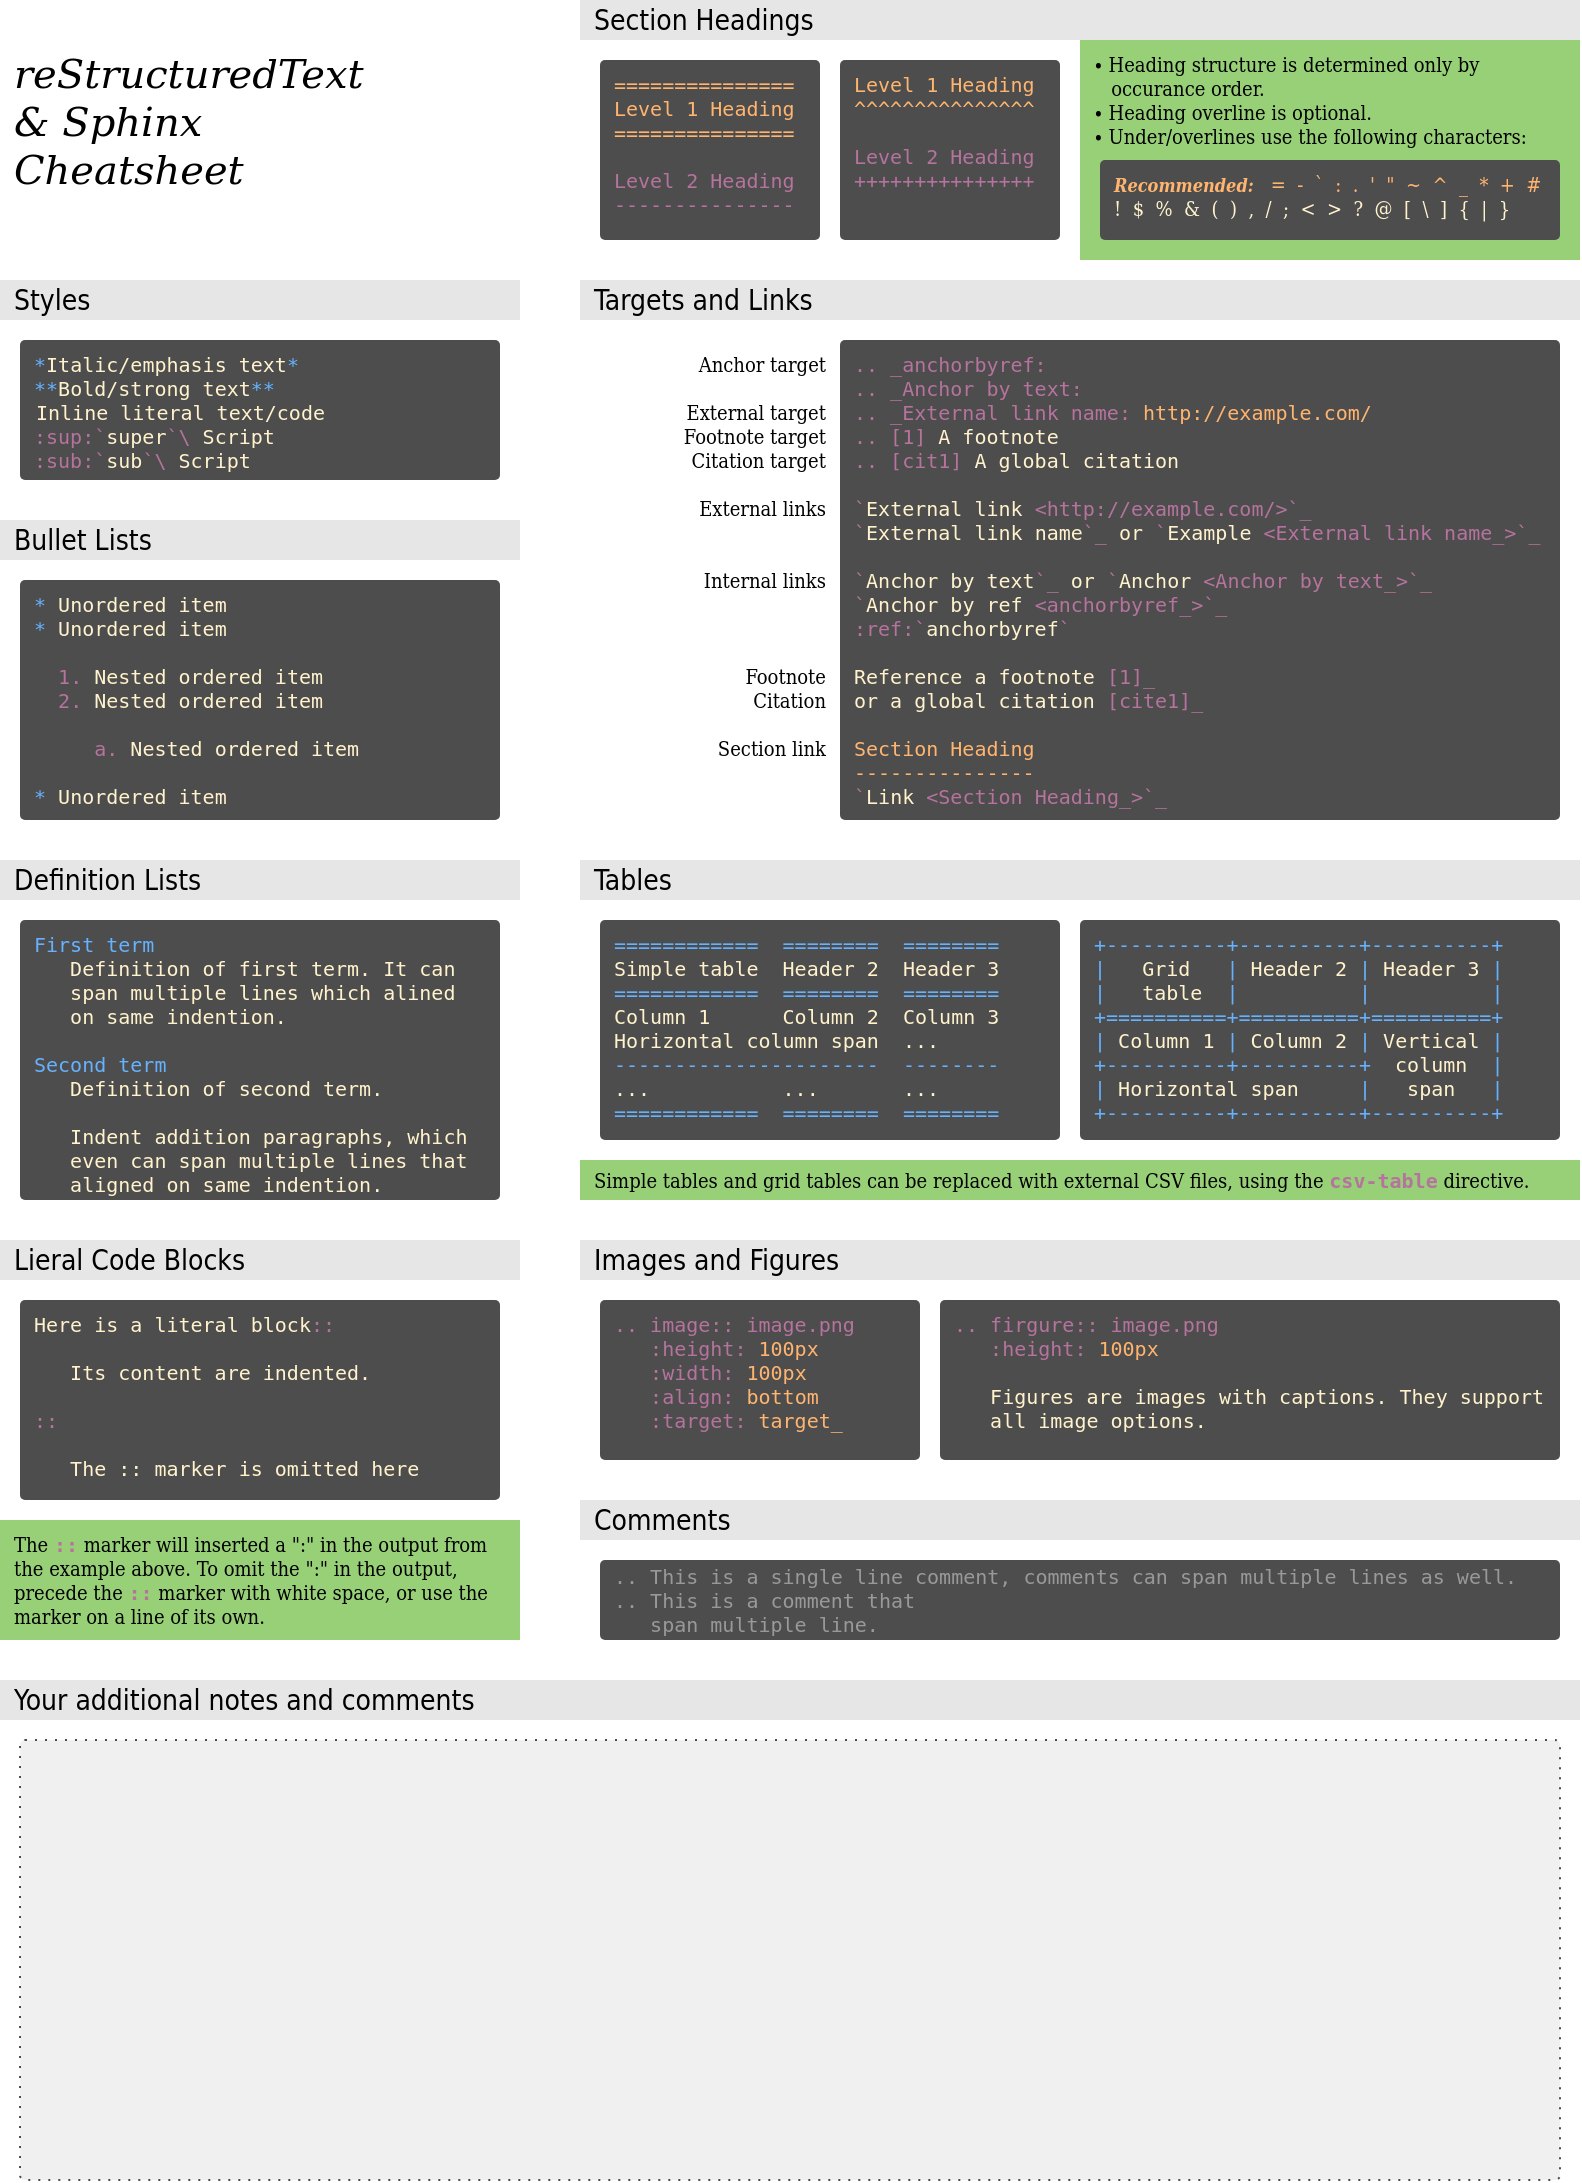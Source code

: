 <mxfile version="12.9.3" type="device" pages="2"><diagram id="YDbFJcnwQLUzTLuWJUS6" name="front"><mxGraphModel dx="1422" dy="825" grid="1" gridSize="10" guides="1" tooltips="1" connect="1" arrows="1" fold="1" page="1" pageScale="1" pageWidth="827" pageHeight="1169" math="0" shadow="0"><root><mxCell id="0"/><mxCell id="1" parent="0"/><mxCell id="rjPY6QephrMXKZOySZVM-12" value="Anchor target&lt;br&gt;&lt;br&gt;External target&lt;br&gt;Footnote target&lt;br&gt;Citation target&lt;br&gt;&lt;br&gt;External links&lt;br&gt;&lt;br&gt;&lt;br&gt;Internal links&lt;br&gt;&lt;br&gt;&lt;br&gt;&lt;br&gt;Footnote&lt;br&gt;Citation&lt;br&gt;&lt;br&gt;Section link" style="rounded=0;whiteSpace=wrap;labelBackgroundColor=none;fillColor=#ffffff;strokeColor=none;align=right;spacing=2;spacingLeft=5;spacingRight=5;fontFamily=DejaVu Serif Condensed;fontSize=10;verticalAlign=top;html=1;strokeWidth=1;" parent="1" vertex="1"><mxGeometry x="320" y="210" width="120" height="240" as="geometry"/></mxCell><mxCell id="QLxU6dLriZ6E1cQhOTN1-4" value="Section Headings" style="rounded=0;whiteSpace=wrap;html=1;labelBackgroundColor=none;fillColor=#E6E6E6;strokeColor=none;align=left;spacing=2;spacingLeft=5;spacingRight=5;fontFamily=DejaVu Sans Condensed;fontSize=14;" parent="1" vertex="1"><mxGeometry x="310" y="40" width="500" height="20" as="geometry"/></mxCell><mxCell id="QLxU6dLriZ6E1cQhOTN1-5" value="Styles" style="rounded=0;whiteSpace=wrap;html=1;labelBackgroundColor=none;fillColor=#E6E6E6;strokeColor=none;align=left;spacing=2;spacingLeft=5;spacingRight=5;fontFamily=DejaVu Sans Condensed;fontSize=14;" parent="1" vertex="1"><mxGeometry x="20" y="180" width="260" height="20" as="geometry"/></mxCell><mxCell id="rjPY6QephrMXKZOySZVM-1" value="&lt;font color=&quot;#ffb570&quot;&gt;===============&lt;br style=&quot;font-size: 10px&quot;&gt;Level 1 Heading&lt;br style=&quot;font-size: 10px&quot;&gt;===============&lt;/font&gt;&lt;br&gt;&lt;br&gt;&lt;font color=&quot;#b5739d&quot;&gt;Level 2 Heading&lt;br&gt;---------------&lt;/font&gt;" style="rounded=1;whiteSpace=wrap;html=1;labelBackgroundColor=none;strokeColor=none;fillColor=#4D4D4D;fontSize=10;align=left;fontColor=#FFFFFF;shadow=0;fontFamily=DejaVu Sans Mono;verticalAlign=top;spacingLeft=5;spacingRight=5;arcSize=5;absoluteArcSize=1;" parent="1" vertex="1"><mxGeometry x="320" y="70" width="110" height="90" as="geometry"/></mxCell><mxCell id="rjPY6QephrMXKZOySZVM-2" value="&lt;font color=&quot;#ffb570&quot; style=&quot;font-size: 10px&quot;&gt;Level 1 Heading&lt;br style=&quot;font-size: 10px&quot;&gt;^^^^^^^^^^^^^^^&lt;/font&gt;&lt;br style=&quot;font-size: 10px&quot;&gt;&lt;br style=&quot;font-size: 10px&quot;&gt;&lt;font style=&quot;font-size: 10px&quot; color=&quot;#b5739d&quot;&gt;Level 2 Heading&lt;br style=&quot;font-size: 10px&quot;&gt;+++++++++++++++&lt;/font&gt;" style="rounded=1;whiteSpace=wrap;html=1;labelBackgroundColor=none;strokeColor=none;fillColor=#4D4D4D;fontSize=10;align=left;fontColor=#FFFFFF;shadow=0;fontFamily=DejaVu Sans Mono;verticalAlign=top;spacingLeft=5;spacingRight=5;arcSize=5;absoluteArcSize=1;" parent="1" vertex="1"><mxGeometry x="440" y="70" width="110" height="90" as="geometry"/></mxCell><mxCell id="rjPY6QephrMXKZOySZVM-3" value="∙ Heading structure is determined only by&lt;br style=&quot;font-size: 10px;&quot;&gt;&amp;nbsp; &amp;nbsp;occurance order.&lt;br style=&quot;font-size: 10px;&quot;&gt;∙ Heading overline is optional.&lt;br style=&quot;font-size: 10px;&quot;&gt;∙ Under/overlines use the following characters:" style="rounded=0;whiteSpace=wrap;labelBackgroundColor=none;fillColor=#97D077;strokeColor=none;align=left;spacing=2;spacingLeft=5;spacingRight=5;fontFamily=DejaVu Serif Condensed;fontSize=10;verticalAlign=top;html=1;" parent="1" vertex="1"><mxGeometry x="560" y="60" width="250" height="110" as="geometry"/></mxCell><mxCell id="rjPY6QephrMXKZOySZVM-6" value="&lt;font color=&quot;#ffb570&quot;&gt;&lt;i&gt;&lt;b&gt;&lt;font style=&quot;font-size: 9px&quot;&gt;Recommended:&lt;/font&gt;&lt;/b&gt;&lt;/i&gt;&amp;nbsp; &amp;nbsp;=&amp;nbsp; -&amp;nbsp; `&amp;nbsp; :&amp;nbsp; .&amp;nbsp; '&amp;nbsp; &quot;&amp;nbsp; ~&amp;nbsp; ^&amp;nbsp; _&amp;nbsp; *&amp;nbsp; +&amp;nbsp; #&lt;/font&gt;&lt;br style=&quot;font-size: 10px&quot;&gt;&lt;font style=&quot;font-size: 10px&quot;&gt;&lt;font color=&quot;#fff2cc&quot;&gt;!&amp;nbsp; $&amp;nbsp; %&amp;nbsp; &amp;amp;&amp;nbsp; (&amp;nbsp; )&amp;nbsp; ,&amp;nbsp; /&amp;nbsp; ;&amp;nbsp; &amp;lt;&amp;nbsp; &amp;gt;&amp;nbsp; ?&amp;nbsp; @&amp;nbsp; [&amp;nbsp; \&amp;nbsp; ]&amp;nbsp; {&amp;nbsp; |&amp;nbsp; }&lt;/font&gt;&lt;br style=&quot;font-size: 10px&quot;&gt;&lt;/font&gt;" style="rounded=1;whiteSpace=wrap;html=1;labelBackgroundColor=none;strokeColor=none;fillColor=#4D4D4D;fontSize=10;align=left;fontColor=#FFFFFF;shadow=0;fontFamily=DejaVu Serif Condensed;verticalAlign=top;spacingLeft=5;spacingRight=5;arcSize=5;absoluteArcSize=1;" parent="1" vertex="1"><mxGeometry x="570" y="120" width="230" height="40" as="geometry"/></mxCell><mxCell id="rjPY6QephrMXKZOySZVM-7" value="Targets and Links" style="rounded=0;whiteSpace=wrap;html=1;labelBackgroundColor=none;fillColor=#E6E6E6;strokeColor=none;align=left;spacing=2;spacingLeft=5;spacingRight=5;fontFamily=DejaVu Sans Condensed;fontSize=14;" parent="1" vertex="1"><mxGeometry x="310" y="180" width="500" height="20" as="geometry"/></mxCell><mxCell id="rjPY6QephrMXKZOySZVM-8" value="&lt;font color=&quot;#66b2ff&quot;&gt;*&lt;/font&gt;&lt;font color=&quot;#fff2cc&quot;&gt;Italic/emphasis text&lt;/font&gt;&lt;font color=&quot;#66b2ff&quot;&gt;*&lt;/font&gt;&lt;br&gt;&lt;font color=&quot;#66b2ff&quot;&gt;**&lt;/font&gt;&lt;span style=&quot;color: rgb(255 , 242 , 204)&quot;&gt;Bold/strong text&lt;/span&gt;&lt;font color=&quot;#66b2ff&quot;&gt;**&lt;/font&gt;&lt;br style=&quot;color: rgb(255 , 242 , 204)&quot;&gt;&lt;font color=&quot;#66b2ff&quot;&gt;``&lt;/font&gt;&lt;font color=&quot;#fff2cc&quot;&gt;Inline literal text/code&lt;/font&gt;&lt;font color=&quot;#66b2ff&quot;&gt;``&lt;/font&gt;&lt;br&gt;&lt;font color=&quot;#b5739d&quot;&gt;:sup:`&lt;/font&gt;&lt;font color=&quot;#fff2cc&quot;&gt;super&lt;/font&gt;&lt;font color=&quot;#b5739d&quot;&gt;`\&lt;/font&gt;&lt;font color=&quot;#fff2cc&quot;&gt; Script&lt;/font&gt;&lt;br&gt;&lt;font color=&quot;#b5739d&quot;&gt;:sub:`&lt;/font&gt;&lt;font color=&quot;#fff2cc&quot;&gt;sub&lt;/font&gt;&lt;font color=&quot;#b5739d&quot;&gt;`\&lt;/font&gt;&lt;font color=&quot;#fff2cc&quot;&gt; Script&lt;/font&gt;" style="rounded=1;whiteSpace=wrap;html=1;labelBackgroundColor=none;strokeColor=none;fillColor=#4D4D4D;fontSize=10;align=left;fontColor=#FFFFFF;shadow=0;fontFamily=DejaVu Sans Mono;verticalAlign=top;spacingLeft=5;spacingRight=5;arcSize=5;absoluteArcSize=1;" parent="1" vertex="1"><mxGeometry x="30" y="210" width="240" height="70" as="geometry"/></mxCell><mxCell id="rjPY6QephrMXKZOySZVM-9" value="Bullet Lists" style="rounded=0;whiteSpace=wrap;html=1;labelBackgroundColor=none;fillColor=#E6E6E6;strokeColor=none;align=left;spacing=2;spacingLeft=5;spacingRight=5;fontFamily=DejaVu Sans Condensed;fontSize=14;" parent="1" vertex="1"><mxGeometry x="20" y="300" width="260" height="20" as="geometry"/></mxCell><mxCell id="rjPY6QephrMXKZOySZVM-10" value="&lt;font color=&quot;#66b2ff&quot;&gt;*&lt;/font&gt;&lt;font color=&quot;#fff2cc&quot;&gt; Unordered item&lt;/font&gt;&lt;br&gt;&lt;font color=&quot;#66b2ff&quot;&gt;*&lt;/font&gt;&lt;font color=&quot;#fff2cc&quot;&gt; Unordered item&lt;/font&gt;&lt;br&gt;&lt;br&gt;&lt;font color=&quot;#fff2cc&quot;&gt;&amp;nbsp; &lt;/font&gt;&lt;font color=&quot;#b5739d&quot;&gt;1.&lt;/font&gt;&lt;font color=&quot;#fff2cc&quot;&gt; Nested ordered item&lt;/font&gt;&lt;br&gt;&lt;font color=&quot;#fff2cc&quot;&gt;&amp;nbsp; &lt;/font&gt;&lt;font color=&quot;#b5739d&quot;&gt;2.&lt;/font&gt;&lt;font color=&quot;#fff2cc&quot;&gt; Nested ordered item&lt;/font&gt;&lt;br&gt;&lt;br&gt;&lt;font color=&quot;#fff2cc&quot;&gt;&amp;nbsp; &amp;nbsp; &amp;nbsp;&lt;/font&gt;&lt;font color=&quot;#b5739d&quot;&gt;a.&lt;/font&gt;&lt;font color=&quot;#fff2cc&quot;&gt; Nested ordered item&lt;/font&gt;&lt;br&gt;&lt;br&gt;&lt;font color=&quot;#66b2ff&quot;&gt;*&lt;/font&gt;&lt;font color=&quot;#fff2cc&quot;&gt; Unordered item&lt;/font&gt;" style="rounded=1;whiteSpace=wrap;html=1;labelBackgroundColor=none;strokeColor=none;fillColor=#4D4D4D;fontSize=10;align=left;fontColor=#FFFFFF;shadow=0;fontFamily=DejaVu Sans Mono;verticalAlign=top;spacingLeft=5;spacingRight=5;arcSize=5;absoluteArcSize=1;" parent="1" vertex="1"><mxGeometry x="30" y="330" width="240" height="120" as="geometry"/></mxCell><mxCell id="rjPY6QephrMXKZOySZVM-11" value="&lt;font color=&quot;#b5739d&quot;&gt;.. _anchorbyref:&lt;/font&gt;&lt;br&gt;&lt;font color=&quot;#b5739d&quot;&gt;.. _Anchor by text:&lt;/font&gt;&lt;br&gt;&lt;font color=&quot;#b5739d&quot;&gt;.. _External link name:&lt;/font&gt;&lt;font color=&quot;#fff2cc&quot;&gt; &lt;/font&gt;&lt;font color=&quot;#ffb570&quot;&gt;http://example.com/&lt;/font&gt;&lt;br&gt;&lt;font color=&quot;#b5739d&quot;&gt;.. [1]&lt;/font&gt;&lt;font color=&quot;#fff2cc&quot;&gt; A footnote&lt;/font&gt;&lt;br&gt;&lt;font color=&quot;#b5739d&quot;&gt;.. [cit1]&lt;/font&gt;&lt;font color=&quot;#fff2cc&quot;&gt; A global citation&lt;/font&gt;&lt;br&gt;&lt;br&gt;&lt;font color=&quot;#b5739d&quot;&gt;`&lt;/font&gt;&lt;font color=&quot;#fff2cc&quot;&gt;External link &lt;/font&gt;&lt;font color=&quot;#b5739d&quot;&gt;&amp;lt;http://example.com/&amp;gt;`_&lt;/font&gt;&lt;br&gt;&lt;font color=&quot;#b5739d&quot;&gt;`&lt;/font&gt;&lt;font color=&quot;#fff2cc&quot;&gt;External link name&lt;/font&gt;&lt;font color=&quot;#b5739d&quot;&gt;`_&lt;/font&gt;&lt;font color=&quot;#fff2cc&quot;&gt; or &lt;/font&gt;&lt;font color=&quot;#b5739d&quot;&gt;`&lt;/font&gt;&lt;font color=&quot;#fff2cc&quot;&gt;Example &lt;/font&gt;&lt;font color=&quot;#b5739d&quot;&gt;&amp;lt;External link name_&amp;gt;`_&lt;/font&gt;&lt;br&gt;&lt;br&gt;&lt;font color=&quot;#b5739d&quot;&gt;`&lt;/font&gt;&lt;font color=&quot;#fff2cc&quot;&gt;Anchor by text&lt;/font&gt;&lt;font color=&quot;#b5739d&quot;&gt;`_&lt;/font&gt;&lt;font color=&quot;#fff2cc&quot;&gt; or &lt;/font&gt;&lt;font color=&quot;#b5739d&quot;&gt;`&lt;/font&gt;&lt;font color=&quot;#fff2cc&quot;&gt;Anchor &lt;/font&gt;&lt;font color=&quot;#b5739d&quot;&gt;&amp;lt;Anchor by text_&amp;gt;`_&lt;/font&gt;&lt;br&gt;&lt;font color=&quot;#b5739d&quot;&gt;`&lt;/font&gt;&lt;font color=&quot;#fff2cc&quot;&gt;Anchor by ref &lt;/font&gt;&lt;font color=&quot;#b5739d&quot;&gt;&amp;lt;anchorbyref_&amp;gt;`_&lt;/font&gt;&lt;br&gt;&lt;font color=&quot;#b5739d&quot;&gt;:ref:`&lt;/font&gt;&lt;font color=&quot;#fff2cc&quot;&gt;anchorbyref&lt;/font&gt;&lt;font color=&quot;#b5739d&quot;&gt;`&lt;/font&gt;&lt;br&gt;&lt;br&gt;&lt;font color=&quot;#fff2cc&quot;&gt;Reference a footnote &lt;/font&gt;&lt;font color=&quot;#b5739d&quot;&gt;[1]_&lt;/font&gt;&lt;br&gt;&lt;font color=&quot;#fff2cc&quot;&gt;or a&amp;nbsp;global citation &lt;/font&gt;&lt;font color=&quot;#b5739d&quot;&gt;[cite1]_&lt;/font&gt;&lt;br&gt;&lt;br&gt;&lt;font color=&quot;#ffb570&quot;&gt;Section Heading&lt;br&gt;---------------&lt;/font&gt;&lt;br&gt;&lt;font color=&quot;#b5739d&quot;&gt;`&lt;/font&gt;&lt;font color=&quot;#fff2cc&quot;&gt;Link &lt;/font&gt;&lt;font color=&quot;#b5739d&quot;&gt;&amp;lt;Section&amp;nbsp;Heading_&amp;gt;`_&lt;/font&gt;" style="rounded=1;whiteSpace=wrap;html=1;labelBackgroundColor=none;strokeColor=none;fillColor=#4D4D4D;fontSize=10;align=left;fontColor=#FFFFFF;shadow=0;fontFamily=DejaVu Sans Mono;verticalAlign=top;spacingLeft=5;spacingRight=5;absoluteArcSize=1;arcSize=5;" parent="1" vertex="1"><mxGeometry x="440" y="210" width="360" height="240" as="geometry"/></mxCell><mxCell id="rjPY6QephrMXKZOySZVM-13" value="Definition Lists" style="rounded=0;whiteSpace=wrap;html=1;labelBackgroundColor=none;fillColor=#E6E6E6;strokeColor=none;align=left;spacing=2;spacingLeft=5;spacingRight=5;fontFamily=DejaVu Sans Condensed;fontSize=14;" parent="1" vertex="1"><mxGeometry x="20" y="470" width="260" height="20" as="geometry"/></mxCell><mxCell id="rjPY6QephrMXKZOySZVM-14" value="&lt;font color=&quot;#66b2ff&quot;&gt;First term&lt;br&gt;&lt;/font&gt;&lt;font color=&quot;#fff2cc&quot;&gt;&amp;nbsp; &amp;nbsp;Definition of first term. It can&lt;/font&gt;&lt;br&gt;&lt;font color=&quot;#fff2cc&quot;&gt;&amp;nbsp; &amp;nbsp;span multiple lines which alined&lt;br&gt;&lt;/font&gt;&lt;font color=&quot;#fff2cc&quot;&gt;&amp;nbsp; &amp;nbsp;on same indention.&lt;/font&gt;&lt;br&gt;&lt;br&gt;&lt;font color=&quot;#66b2ff&quot;&gt;Second term&lt;br&gt;&lt;/font&gt;&lt;font color=&quot;#fff2cc&quot;&gt;&amp;nbsp; &amp;nbsp;Definition of second term.&lt;/font&gt;&lt;br&gt;&lt;br&gt;&lt;font color=&quot;#fff2cc&quot;&gt;&amp;nbsp; &amp;nbsp;Indent addition paragraphs, which&lt;br&gt;&amp;nbsp; &amp;nbsp;even can span multiple lines that&lt;br&gt;&amp;nbsp; &amp;nbsp;aligned on same indention.&lt;br&gt;&lt;/font&gt;" style="rounded=1;whiteSpace=wrap;html=1;labelBackgroundColor=none;strokeColor=none;fillColor=#4D4D4D;fontSize=10;align=left;fontColor=#FFFFFF;shadow=0;fontFamily=DejaVu Sans Mono;verticalAlign=top;spacingLeft=5;spacingRight=5;arcSize=5;absoluteArcSize=1;" parent="1" vertex="1"><mxGeometry x="30" y="500" width="240" height="140" as="geometry"/></mxCell><mxCell id="rjPY6QephrMXKZOySZVM-15" value="Tables" style="rounded=0;whiteSpace=wrap;html=1;labelBackgroundColor=none;fillColor=#E6E6E6;strokeColor=none;align=left;spacing=2;spacingLeft=5;spacingRight=5;fontFamily=DejaVu Sans Condensed;fontSize=14;" parent="1" vertex="1"><mxGeometry x="310" y="470" width="500" height="20" as="geometry"/></mxCell><mxCell id="rjPY6QephrMXKZOySZVM-16" value="&lt;font color=&quot;#66b2ff&quot;&gt;============&amp;nbsp; ========&amp;nbsp; ========&lt;br&gt;&lt;/font&gt;&lt;font color=&quot;#fff2cc&quot;&gt;Simple table&amp;nbsp; Header 2&amp;nbsp; Header 3&lt;/font&gt;&lt;br&gt;&lt;font color=&quot;#66b2ff&quot;&gt;============&amp;nbsp; ========&amp;nbsp; ========&lt;br&gt;&lt;/font&gt;&lt;font color=&quot;#fff2cc&quot;&gt;Column 1&amp;nbsp; &amp;nbsp; &amp;nbsp; Column 2&amp;nbsp; Column 3&lt;/font&gt;&lt;br&gt;&lt;font color=&quot;#fff2cc&quot;&gt;Horizontal column span&amp;nbsp; ...&lt;/font&gt;&lt;br&gt;&lt;font color=&quot;#66b2ff&quot;&gt;----------------------&amp;nbsp; --------&lt;br&gt;&lt;/font&gt;&lt;font color=&quot;#fff2cc&quot;&gt;...&amp;nbsp; &amp;nbsp; &amp;nbsp; &amp;nbsp; &amp;nbsp; &amp;nbsp;...&amp;nbsp; &amp;nbsp; &amp;nbsp; &amp;nbsp;...&lt;/font&gt;&lt;br&gt;&lt;font color=&quot;#66b2ff&quot;&gt;============&amp;nbsp; ========&amp;nbsp; ========&lt;/font&gt;" style="rounded=1;whiteSpace=wrap;html=1;labelBackgroundColor=none;strokeColor=none;fillColor=#4D4D4D;fontSize=10;align=left;fontColor=#FFFFFF;shadow=0;fontFamily=DejaVu Sans Mono;verticalAlign=top;spacingLeft=5;spacingRight=5;arcSize=5;absoluteArcSize=1;" parent="1" vertex="1"><mxGeometry x="320" y="500" width="230" height="110" as="geometry"/></mxCell><mxCell id="rjPY6QephrMXKZOySZVM-17" value="&lt;font color=&quot;#66b2ff&quot;&gt;+----------+----------+----------+&lt;br&gt;|&lt;/font&gt;&lt;font color=&quot;#fff2cc&quot;&gt;&amp;nbsp; &amp;nbsp;Grid&amp;nbsp; &amp;nbsp;&lt;/font&gt;&lt;font color=&quot;#66b2ff&quot;&gt;|&lt;/font&gt;&lt;font color=&quot;#fff2cc&quot;&gt; Header 2 &lt;/font&gt;&lt;font color=&quot;#66b2ff&quot;&gt;|&lt;/font&gt;&lt;font color=&quot;#fff2cc&quot;&gt; Header 3 &lt;/font&gt;&lt;font color=&quot;#66b2ff&quot;&gt;|&lt;/font&gt;&lt;br&gt;&lt;font color=&quot;#66b2ff&quot;&gt;|&lt;/font&gt;&lt;font color=&quot;#fff2cc&quot;&gt;&amp;nbsp; &amp;nbsp;table&amp;nbsp; &lt;/font&gt;&lt;font color=&quot;#66b2ff&quot;&gt;|&lt;/font&gt;&lt;font color=&quot;#fff2cc&quot;&gt;&amp;nbsp; &amp;nbsp; &amp;nbsp; &amp;nbsp; &amp;nbsp; &lt;/font&gt;&lt;font color=&quot;#66b2ff&quot;&gt;|&lt;/font&gt;&lt;font color=&quot;#fff2cc&quot;&gt;&amp;nbsp; &amp;nbsp; &amp;nbsp; &amp;nbsp; &amp;nbsp; &lt;/font&gt;&lt;font color=&quot;#66b2ff&quot;&gt;|&lt;/font&gt;&lt;br&gt;&lt;font color=&quot;#66b2ff&quot;&gt;+==========+==========+==========+&lt;br&gt;|&lt;/font&gt;&lt;font color=&quot;#fff2cc&quot;&gt; Column 1 &lt;/font&gt;&lt;font color=&quot;#66b2ff&quot;&gt;|&lt;/font&gt;&lt;font color=&quot;#fff2cc&quot;&gt; Column 2 &lt;/font&gt;&lt;font color=&quot;#66b2ff&quot;&gt;|&lt;/font&gt;&lt;font color=&quot;#fff2cc&quot;&gt; Vertical &lt;/font&gt;&lt;font color=&quot;#66b2ff&quot;&gt;|&lt;/font&gt;&lt;br&gt;&lt;font color=&quot;#66b2ff&quot;&gt;+----------+----------+&lt;/font&gt;&lt;font color=&quot;#fff2cc&quot;&gt;&amp;nbsp; column&amp;nbsp; &lt;/font&gt;&lt;font color=&quot;#66b2ff&quot;&gt;|&lt;/font&gt;&lt;br&gt;&lt;font color=&quot;#66b2ff&quot;&gt;|&lt;/font&gt;&lt;font color=&quot;#fff2cc&quot;&gt; Horizontal span&amp;nbsp; &amp;nbsp; &amp;nbsp;&lt;/font&gt;&lt;font color=&quot;#66b2ff&quot;&gt;|&lt;/font&gt;&lt;font color=&quot;#fff2cc&quot;&gt;&amp;nbsp; &amp;nbsp;span&amp;nbsp; &amp;nbsp;&lt;/font&gt;&lt;font color=&quot;#66b2ff&quot;&gt;|&lt;/font&gt;&lt;br&gt;&lt;font color=&quot;#66b2ff&quot;&gt;+----------+----------+----------+&lt;/font&gt;" style="rounded=1;whiteSpace=wrap;html=1;labelBackgroundColor=none;strokeColor=none;fillColor=#4D4D4D;fontSize=10;align=left;fontColor=#FFFFFF;shadow=0;fontFamily=DejaVu Sans Mono;verticalAlign=top;spacingLeft=5;spacingRight=5;arcSize=5;absoluteArcSize=1;" parent="1" vertex="1"><mxGeometry x="560" y="500" width="240" height="110" as="geometry"/></mxCell><mxCell id="rjPY6QephrMXKZOySZVM-18" value="Simple tables and grid tables can be replaced with external CSV files, using the &lt;font color=&quot;#b5739d&quot; face=&quot;DejaVu Sans Mono&quot;&gt;&lt;b&gt;csv-table&lt;/b&gt;&lt;/font&gt; directive." style="rounded=0;whiteSpace=wrap;labelBackgroundColor=none;fillColor=#97D077;strokeColor=none;align=left;spacing=2;spacingLeft=5;spacingRight=5;fontFamily=DejaVu Serif Condensed;fontSize=10;verticalAlign=middle;html=1;" parent="1" vertex="1"><mxGeometry x="310" y="620" width="500" height="20" as="geometry"/></mxCell><mxCell id="86IbEGyA4_A4FzeNkO8o-1" value="Lieral Code Blocks" style="rounded=0;whiteSpace=wrap;html=1;labelBackgroundColor=none;fillColor=#E6E6E6;strokeColor=none;align=left;spacing=2;spacingLeft=5;spacingRight=5;fontFamily=DejaVu Sans Condensed;fontSize=14;" parent="1" vertex="1"><mxGeometry x="20" y="660" width="260" height="20" as="geometry"/></mxCell><mxCell id="86IbEGyA4_A4FzeNkO8o-2" value="&lt;font color=&quot;#fff2cc&quot;&gt;Here is a literal block&lt;/font&gt;&lt;font color=&quot;#b5739d&quot;&gt;::&lt;/font&gt;&lt;br&gt;&lt;br&gt;&lt;font color=&quot;#fff2cc&quot;&gt;&amp;nbsp; &amp;nbsp;Its content are indented.&lt;/font&gt;&lt;br&gt;&lt;br&gt;&lt;font color=&quot;#b5739d&quot;&gt;::&lt;/font&gt;&lt;br&gt;&lt;br&gt;&lt;font color=&quot;#fff2cc&quot;&gt;&amp;nbsp; &amp;nbsp;The :: marker is omitted here&lt;/font&gt;" style="rounded=1;whiteSpace=wrap;html=1;labelBackgroundColor=none;strokeColor=none;fillColor=#4D4D4D;fontSize=10;align=left;fontColor=#FFFFFF;shadow=0;fontFamily=DejaVu Sans Mono;verticalAlign=top;spacingLeft=5;spacingRight=5;arcSize=5;absoluteArcSize=1;" parent="1" vertex="1"><mxGeometry x="30" y="690" width="240" height="100" as="geometry"/></mxCell><mxCell id="86IbEGyA4_A4FzeNkO8o-3" value="The&amp;nbsp;&lt;font color=&quot;#b5739d&quot; face=&quot;DejaVu Sans Mono&quot;&gt;&lt;b&gt;::&lt;/b&gt;&lt;/font&gt; marker will inserted a &quot;:&quot; in the output from&lt;br&gt;the example above. To omit the &quot;:&quot; in the output,&lt;br&gt;precede the&amp;nbsp;&lt;font color=&quot;#b5739d&quot; face=&quot;DejaVu Sans Mono&quot;&gt;&lt;b&gt;::&lt;/b&gt;&lt;/font&gt;&amp;nbsp;marker with white space, or use the&lt;br&gt;marker on a line of its own." style="rounded=0;whiteSpace=wrap;labelBackgroundColor=none;fillColor=#97D077;strokeColor=none;align=left;spacing=2;spacingLeft=5;spacingRight=5;fontFamily=DejaVu Serif Condensed;fontSize=10;verticalAlign=top;html=1;" parent="1" vertex="1"><mxGeometry x="20" y="800" width="260" height="60" as="geometry"/></mxCell><mxCell id="86IbEGyA4_A4FzeNkO8o-4" value="Images and Figures" style="rounded=0;whiteSpace=wrap;html=1;labelBackgroundColor=none;fillColor=#E6E6E6;strokeColor=none;align=left;spacing=2;spacingLeft=5;spacingRight=5;fontFamily=DejaVu Sans Condensed;fontSize=14;" parent="1" vertex="1"><mxGeometry x="310" y="660" width="500" height="20" as="geometry"/></mxCell><mxCell id="86IbEGyA4_A4FzeNkO8o-6" value="&lt;font color=&quot;#b5739d&quot;&gt;.. image:: image.png&lt;br&gt;&amp;nbsp; &amp;nbsp;:height: &lt;/font&gt;&lt;font color=&quot;#ffb570&quot;&gt;100px&lt;/font&gt;&lt;br&gt;&lt;font color=&quot;#b5739d&quot;&gt;&amp;nbsp; &amp;nbsp;:width: &lt;/font&gt;&lt;font color=&quot;#ffb570&quot;&gt;100px&lt;/font&gt;&lt;br&gt;&lt;font color=&quot;#b5739d&quot;&gt;&amp;nbsp; &amp;nbsp;:align: &lt;/font&gt;&lt;font color=&quot;#ffb570&quot;&gt;bottom&lt;/font&gt;&lt;br&gt;&lt;font color=&quot;#b5739d&quot;&gt;&amp;nbsp; &amp;nbsp;:target: &lt;/font&gt;&lt;font color=&quot;#ffb570&quot;&gt;target_&lt;/font&gt;" style="rounded=1;whiteSpace=wrap;html=1;labelBackgroundColor=none;strokeColor=none;fillColor=#4D4D4D;fontSize=10;align=left;fontColor=#FFFFFF;shadow=0;fontFamily=DejaVu Sans Mono;verticalAlign=top;spacingLeft=5;spacingRight=5;arcSize=5;absoluteArcSize=1;" parent="1" vertex="1"><mxGeometry x="320" y="690" width="160" height="80" as="geometry"/></mxCell><mxCell id="86IbEGyA4_A4FzeNkO8o-7" value="&lt;font color=&quot;#b5739d&quot;&gt;.. firgure:: image.png&lt;br&gt;&amp;nbsp; &amp;nbsp;:height: &lt;/font&gt;&lt;font color=&quot;#ffb570&quot;&gt;100px&lt;/font&gt;&lt;br&gt;&lt;br&gt;&lt;font color=&quot;#fff2cc&quot;&gt;&amp;nbsp; &amp;nbsp;Figures are images with captions. They support&lt;/font&gt;&lt;br&gt;&lt;font color=&quot;#fff2cc&quot;&gt;&amp;nbsp; &amp;nbsp;all image options.&lt;/font&gt;" style="rounded=1;whiteSpace=wrap;html=1;labelBackgroundColor=none;strokeColor=none;fillColor=#4D4D4D;fontSize=10;align=left;fontColor=#FFFFFF;shadow=0;fontFamily=DejaVu Sans Mono;verticalAlign=top;spacingLeft=5;spacingRight=5;arcSize=5;absoluteArcSize=1;" parent="1" vertex="1"><mxGeometry x="490" y="690" width="310" height="80" as="geometry"/></mxCell><mxCell id="86IbEGyA4_A4FzeNkO8o-8" value="Comments" style="rounded=0;whiteSpace=wrap;html=1;labelBackgroundColor=none;fillColor=#E6E6E6;strokeColor=none;align=left;spacing=2;spacingLeft=5;spacingRight=5;fontFamily=DejaVu Sans Condensed;fontSize=14;" parent="1" vertex="1"><mxGeometry x="310" y="790" width="500" height="20" as="geometry"/></mxCell><mxCell id="86IbEGyA4_A4FzeNkO8o-9" value="&lt;font color=&quot;#999999&quot;&gt;.. This is a single line comment, comments can span multiple lines as well.&lt;br&gt;.. This is a comment that&lt;br&gt;&amp;nbsp; &amp;nbsp;span multiple line.&lt;br&gt;&lt;/font&gt;" style="rounded=1;whiteSpace=wrap;html=1;labelBackgroundColor=none;strokeColor=none;fillColor=#4D4D4D;fontSize=10;align=left;fontColor=#FFFFFF;shadow=0;fontFamily=DejaVu Sans Mono;verticalAlign=middle;spacingLeft=5;spacingRight=5;arcSize=5;absoluteArcSize=1;" parent="1" vertex="1"><mxGeometry x="320" y="820" width="480" height="40" as="geometry"/></mxCell><mxCell id="86IbEGyA4_A4FzeNkO8o-10" value="Your additional notes and comments" style="rounded=0;whiteSpace=wrap;html=1;labelBackgroundColor=none;fillColor=#E6E6E6;strokeColor=none;align=left;spacing=2;spacingLeft=5;spacingRight=5;fontFamily=DejaVu Sans Condensed;fontSize=14;" parent="1" vertex="1"><mxGeometry x="20" y="880" width="790" height="20" as="geometry"/></mxCell><mxCell id="86IbEGyA4_A4FzeNkO8o-11" value="&lt;font color=&quot;#999999&quot;&gt;&lt;br&gt;&lt;/font&gt;" style="rounded=1;whiteSpace=wrap;html=1;labelBackgroundColor=none;strokeColor=#4D4D4D;fillColor=#F0F0F0;fontSize=10;align=center;fontColor=#FFFFFF;shadow=0;fontFamily=DejaVu Sans Mono;verticalAlign=middle;spacingLeft=5;spacingRight=5;arcSize=5;absoluteArcSize=1;perimeterSpacing=0;dashed=1;dashPattern=1 4;" parent="1" vertex="1"><mxGeometry x="30" y="910" width="770" height="220" as="geometry"/></mxCell><mxCell id="86IbEGyA4_A4FzeNkO8o-12" value="reStructuredText&lt;br style=&quot;font-size: 20px;&quot;&gt;&amp;amp; Sphinx&lt;br style=&quot;font-size: 20px;&quot;&gt;Cheatsheet" style="text;strokeColor=none;fillColor=none;html=1;fontSize=20;fontStyle=2;verticalAlign=middle;align=left;shadow=0;dashed=1;dashPattern=1 4;labelBackgroundColor=none;fontFamily=DejaVu Serif;spacingLeft=5;spacingRight=5;" parent="1" vertex="1"><mxGeometry x="20" y="40" width="260" height="120" as="geometry"/></mxCell></root></mxGraphModel></diagram><diagram name="back" id="BwDWZwntKJse8vJb7Yr0"><mxGraphModel dx="1422" dy="825" grid="1" gridSize="10" guides="1" tooltips="1" connect="1" arrows="1" fold="1" page="1" pageScale="1" pageWidth="827" pageHeight="1169" math="0" shadow="0"><root><mxCell id="kXnfosIbBMoo_DuYWOHO-0"/><mxCell id="kXnfosIbBMoo_DuYWOHO-1" parent="kXnfosIbBMoo_DuYWOHO-0"/><mxCell id="la7gxLvQ-y8dKQ2vFjo2-0" value="reStructuredText &lt;b&gt;directives&lt;/b&gt; consist&lt;br&gt;of a directive &lt;b&gt;type&lt;/b&gt;, &lt;b&gt;arguments&lt;/b&gt; and&lt;br&gt;any number of &lt;b&gt;options&lt;/b&gt;. Some&lt;br&gt;directives expect a block of&lt;br&gt;indented &lt;b&gt;content&lt;/b&gt;." style="rounded=0;whiteSpace=wrap;labelBackgroundColor=none;fillColor=#97D077;strokeColor=none;align=left;spacing=2;spacingLeft=5;spacingRight=5;fontFamily=DejaVu Serif Condensed;fontSize=10;verticalAlign=top;html=1;" parent="kXnfosIbBMoo_DuYWOHO-1" vertex="1"><mxGeometry x="20" y="60" width="380" height="80" as="geometry"/></mxCell><mxCell id="kXnfosIbBMoo_DuYWOHO-2" value="Content Block Directives" style="rounded=0;whiteSpace=wrap;html=1;labelBackgroundColor=none;fillColor=#E6E6E6;strokeColor=none;align=left;spacing=2;spacingLeft=5;spacingRight=5;fontFamily=DejaVu Sans Condensed;fontSize=14;" parent="kXnfosIbBMoo_DuYWOHO-1" vertex="1"><mxGeometry x="430" y="40" width="380" height="20" as="geometry"/></mxCell><mxCell id="kXnfosIbBMoo_DuYWOHO-3" value="Directives" style="rounded=0;whiteSpace=wrap;html=1;labelBackgroundColor=none;fillColor=#E6E6E6;strokeColor=none;align=left;spacing=2;spacingLeft=5;spacingRight=5;fontFamily=DejaVu Sans Condensed;fontSize=14;" parent="kXnfosIbBMoo_DuYWOHO-1" vertex="1"><mxGeometry x="20" y="40" width="380" height="20" as="geometry"/></mxCell><mxCell id="GzsyDcBfaT3YOY8pC7hA-0" value="&lt;b&gt;.. topic::&lt;/b&gt; &lt;i&gt;[title]&lt;/i&gt;&lt;br&gt;&lt;b&gt;.. sidebar::&lt;/b&gt; &lt;i&gt;[title]&lt;/i&gt;&lt;br&gt;&amp;nbsp; &amp;nbsp;&lt;b&gt;:subtitle:&lt;/b&gt; &lt;i&gt;subtitle&lt;/i&gt;&lt;br&gt;&lt;b&gt;.. admonition::&lt;/b&gt; &lt;i&gt;title&lt;/i&gt;&lt;br&gt;&lt;b&gt;.. attention::&lt;/b&gt;&lt;br&gt;&lt;b&gt;.. caution::&lt;/b&gt;&lt;br&gt;&lt;b&gt;.. danger::&lt;/b&gt;&lt;br&gt;&lt;b&gt;.. error::&lt;/b&gt;&lt;br&gt;&lt;b&gt;.. hint::&lt;/b&gt;&lt;br&gt;&lt;b&gt;.. important::&lt;/b&gt;&lt;br&gt;&lt;b&gt;.. note::&lt;/b&gt;&lt;br&gt;&lt;b&gt;.. tip::&lt;/b&gt;&lt;br&gt;&lt;b&gt;.. warning::&lt;/b&gt;&lt;br&gt;&lt;b&gt;.. seealso::&lt;/b&gt;&lt;br&gt;&lt;b&gt;.. deprecated::&lt;/b&gt; &lt;i&gt;[version]&lt;/i&gt;&lt;br&gt;&lt;b&gt;.. versionadded::&lt;/b&gt; &lt;i&gt;[version]&lt;/i&gt;&lt;br&gt;&lt;b&gt;.. versionchanged::&lt;/b&gt; &lt;i&gt;[version]&lt;/i&gt;&lt;br&gt;&lt;b&gt;.. math::&lt;/b&gt;&lt;br&gt;&lt;b&gt;.. raw::&lt;/b&gt; &lt;i&gt;output format&lt;/i&gt;" style="rounded=0;whiteSpace=wrap;labelBackgroundColor=none;fillColor=#ffffff;strokeColor=none;align=left;spacing=2;spacingLeft=5;spacingRight=5;fontFamily=DejaVu Sans Mono;fontSize=10;verticalAlign=top;html=1;strokeWidth=1;" parent="kXnfosIbBMoo_DuYWOHO-1" vertex="1"><mxGeometry x="440" y="70" width="190" height="240" as="geometry"/></mxCell><mxCell id="XMkIETO_VX_RNahOeDb3-0" value="&lt;font color=&quot;#b5739d&quot;&gt;.. topic:: Example&lt;br&gt;&lt;/font&gt;&lt;br&gt;&lt;font color=&quot;#fff2cc&quot;&gt;&amp;nbsp; &amp;nbsp;A topic block.&lt;/font&gt;&lt;br&gt;&lt;br&gt;&lt;font color=&quot;#b5739d&quot;&gt;.. note::&lt;br&gt;&lt;/font&gt;&lt;font color=&quot;#fff2cc&quot;&gt;&amp;nbsp; &amp;nbsp;This is a note.&lt;/font&gt;&lt;br&gt;&lt;br&gt;&lt;font color=&quot;#b5739d&quot;&gt;.. versionchanged:: 1.3&lt;br&gt;&lt;/font&gt;&lt;font color=&quot;#fff2cc&quot;&gt;&amp;nbsp; &amp;nbsp;Something changed.&lt;/font&gt;&lt;br&gt;&lt;br&gt;&lt;font color=&quot;#b5739d&quot;&gt;.. math::&lt;br&gt;&lt;/font&gt;&lt;font color=&quot;#fff2cc&quot;&gt;&amp;nbsp; &amp;nbsp;a_1 = b_1 + c_1&lt;/font&gt;&lt;br&gt;&lt;br&gt;&lt;font color=&quot;#b5739d&quot;&gt;.. raw:: html&lt;br&gt;&lt;/font&gt;&lt;br&gt;&lt;font color=&quot;#fff2cc&quot;&gt;&amp;nbsp; &amp;nbsp;&amp;lt;b&amp;gt;HTML output&amp;lt;/b&amp;gt;&lt;/font&gt;" style="rounded=1;whiteSpace=wrap;html=1;labelBackgroundColor=none;strokeColor=none;fillColor=#4D4D4D;fontSize=10;align=left;fontColor=#FFFFFF;shadow=0;fontFamily=DejaVu Sans Mono;verticalAlign=top;spacingLeft=5;spacingRight=5;arcSize=5;absoluteArcSize=1;" parent="kXnfosIbBMoo_DuYWOHO-1" vertex="1"><mxGeometry x="630" y="70" width="170" height="240" as="geometry"/></mxCell><mxCell id="F1wfXHKkdIjNqz40Kvtg-0" value="&lt;font color=&quot;#b5739d&quot;&gt;.. type:: &lt;i&gt;arguments&lt;/i&gt;&lt;br&gt;&lt;/font&gt;&lt;font color=&quot;#fff2cc&quot;&gt;&amp;nbsp; &amp;nbsp;&lt;/font&gt;&lt;font color=&quot;#b5739d&quot;&gt;:option:&lt;/font&gt;&lt;font color=&quot;#fff2cc&quot;&gt; &lt;/font&gt;&lt;font color=&quot;#ffb570&quot;&gt;&lt;i&gt;option value&lt;/i&gt;&lt;/font&gt;&lt;br&gt;&lt;br&gt;&lt;font color=&quot;#fff2cc&quot;&gt;&amp;nbsp; &amp;nbsp;&lt;i&gt;Directive content&lt;/i&gt;&lt;/font&gt;" style="rounded=1;whiteSpace=wrap;html=1;labelBackgroundColor=none;strokeColor=none;fillColor=#4D4D4D;fontSize=10;align=left;fontColor=#FFFFFF;shadow=0;fontFamily=DejaVu Sans Mono;verticalAlign=top;spacingLeft=5;spacingRight=5;arcSize=5;absoluteArcSize=1;" parent="kXnfosIbBMoo_DuYWOHO-1" vertex="1"><mxGeometry x="200" y="70" width="190" height="60" as="geometry"/></mxCell><mxCell id="QvHFdQotNApWn-H03Bd_-0" value="&lt;b&gt;.. container::&lt;/b&gt; &lt;i&gt;[container class]&lt;/i&gt;&lt;br&gt;&lt;b&gt;.. csv-table::&lt;/b&gt; &lt;i&gt;[table title]&lt;/i&gt;&lt;br&gt;&amp;nbsp; &amp;nbsp;&lt;b&gt;:header:&lt;/b&gt; &lt;i&gt;CSV data for headers&lt;/i&gt;&lt;br&gt;&amp;nbsp; &amp;nbsp;&lt;b&gt;:widths:&lt;/b&gt; &lt;i&gt;number [, number]&lt;/i&gt;&lt;br&gt;&amp;nbsp; &amp;nbsp;&lt;b&gt;:file:&lt;/b&gt; &lt;i&gt;filename&lt;/i&gt;&lt;br&gt;&amp;nbsp; &amp;nbsp;&lt;b&gt;:encoding:&lt;/b&gt; &lt;i&gt;encoding&lt;/i&gt;&lt;br&gt;&amp;nbsp; &amp;nbsp;&lt;b&gt;:header-rows:&lt;/b&gt; &lt;i&gt;number&lt;/i&gt;&lt;br&gt;&amp;nbsp; &amp;nbsp;&lt;b&gt;:delim:&lt;/b&gt; &lt;i&gt;character&lt;/i&gt;, &lt;i&gt;&quot;tab&quot;&lt;/i&gt;, or &lt;i&gt;&quot;space&quot;&lt;/i&gt;&lt;br&gt;&amp;nbsp; &amp;nbsp;&lt;b&gt;:quote:&lt;/b&gt; &lt;i&gt;character&lt;/i&gt;&lt;br&gt;&amp;nbsp; &amp;nbsp;&lt;b&gt;:escape:&lt;/b&gt; &lt;i&gt;character&lt;/i&gt;&lt;br&gt;&lt;b&gt;.. rubric::&lt;/b&gt; &lt;i&gt;title&lt;/i&gt;" style="rounded=0;whiteSpace=wrap;labelBackgroundColor=none;fillColor=#ffffff;strokeColor=none;align=left;spacing=2;spacingLeft=5;spacingRight=5;fontFamily=DejaVu Sans Mono;fontSize=10;verticalAlign=top;html=1;strokeWidth=1;" parent="kXnfosIbBMoo_DuYWOHO-1" vertex="1"><mxGeometry x="30" y="140" width="360" height="170" as="geometry"/></mxCell><mxCell id="QvHFdQotNApWn-H03Bd_-1" value="Table of Contents" style="rounded=0;whiteSpace=wrap;html=1;labelBackgroundColor=none;fillColor=#E6E6E6;strokeColor=none;align=left;spacing=2;spacingLeft=5;spacingRight=5;fontFamily=DejaVu Sans Condensed;fontSize=14;" parent="kXnfosIbBMoo_DuYWOHO-1" vertex="1"><mxGeometry x="20" y="330" width="380" height="20" as="geometry"/></mxCell><mxCell id="QvHFdQotNApWn-H03Bd_-2" value="&lt;b&gt;.. toctree::&lt;/b&gt;&lt;br&gt;&amp;nbsp; &amp;nbsp;&lt;b&gt;:maxdepth:&lt;/b&gt; &lt;i&gt;number&lt;/i&gt; (of title levels)&lt;br&gt;&amp;nbsp; &amp;nbsp;&lt;b&gt;:glob:&lt;/b&gt;&lt;br&gt;&amp;nbsp; &amp;nbsp;&lt;b&gt;:hidden:&lt;/b&gt;&lt;br&gt;&amp;nbsp; &amp;nbsp;&lt;b&gt;:numbered:&lt;/b&gt;&lt;br&gt;&amp;nbsp; &amp;nbsp;&lt;b&gt;:caption:&lt;/b&gt; &lt;i&gt;caption text&lt;/i&gt;&lt;br&gt;&amp;nbsp; &amp;nbsp;&lt;b&gt;:titlesonly:&lt;/b&gt;&lt;br&gt;&lt;br&gt;&amp;nbsp; &amp;nbsp;&lt;i&gt;[Include paths]&lt;/i&gt;" style="rounded=0;whiteSpace=wrap;labelBackgroundColor=none;fillColor=#ffffff;strokeColor=none;align=left;spacing=2;spacingLeft=5;spacingRight=5;fontFamily=DejaVu Sans Mono;fontSize=10;verticalAlign=top;html=1;strokeWidth=1;" parent="kXnfosIbBMoo_DuYWOHO-1" vertex="1"><mxGeometry x="30" y="360" width="360" height="120" as="geometry"/></mxCell><mxCell id="WgvJSv_D104fOjrGB4e3-1" value="Code Examples" style="rounded=0;whiteSpace=wrap;html=1;labelBackgroundColor=none;fillColor=#E6E6E6;strokeColor=none;align=left;spacing=2;spacingLeft=5;spacingRight=5;fontFamily=DejaVu Sans Condensed;fontSize=14;" parent="kXnfosIbBMoo_DuYWOHO-1" vertex="1"><mxGeometry x="430" y="330" width="380" height="20" as="geometry"/></mxCell><mxCell id="WgvJSv_D104fOjrGB4e3-2" value="&lt;b&gt;.. highlight::&lt;/b&gt; &lt;i&gt;language&lt;/i&gt;&lt;br&gt;&amp;nbsp; &amp;nbsp;&lt;b&gt;:linenothreshold:&lt;/b&gt; &lt;i&gt;number&lt;/i&gt;&lt;br&gt;&lt;b&gt;.. codeblock::&lt;/b&gt; &lt;i&gt;[language]&lt;/i&gt;&lt;br&gt;&amp;nbsp; &amp;nbsp;&lt;b&gt;:linenos:&lt;/b&gt;&lt;br&gt;&amp;nbsp; &amp;nbsp;&lt;b&gt;:emphasize-lines:&lt;/b&gt;&amp;nbsp;&lt;i&gt;numbers [, numbers]&lt;/i&gt;&lt;br&gt;&amp;nbsp; &amp;nbsp;&lt;b&gt;:caption:&lt;/b&gt; &lt;i&gt;caption text&lt;/i&gt;&lt;br&gt;&amp;nbsp; &amp;nbsp;&lt;b&gt;:name:&lt;/b&gt; &lt;i&gt;block target name&lt;/i&gt;&lt;br&gt;&lt;br&gt;&amp;nbsp; &amp;nbsp;&lt;i&gt;[Code example, indented]&lt;/i&gt;&lt;br&gt;&lt;b&gt;.. literalinclude::&lt;/b&gt; &lt;i&gt;filename&lt;/i&gt;&lt;br&gt;&amp;nbsp; &amp;nbsp;&lt;b&gt;:language:&lt;/b&gt; &lt;i&gt;language&lt;/i&gt;&lt;br&gt;&lt;div&gt;&amp;nbsp; &amp;nbsp;&lt;b&gt;:linenos:&lt;/b&gt;&lt;/div&gt;&amp;nbsp; &amp;nbsp;&lt;b&gt;:emphasize-lines:&lt;/b&gt; &lt;i&gt;numbers [, numbers]&lt;/i&gt;&lt;br&gt;&amp;nbsp; &amp;nbsp;&lt;b&gt;:encoding:&lt;/b&gt;&amp;nbsp;&lt;i&gt;encoding&lt;/i&gt;&lt;br&gt;&amp;nbsp; &amp;nbsp;&lt;b&gt;:diff:&lt;/b&gt; &lt;i&gt;filename&lt;/i&gt;&lt;br&gt;&amp;nbsp; &amp;nbsp;&lt;b&gt;:dedent:&lt;/b&gt; &lt;i&gt;number&lt;/i&gt;" style="rounded=0;whiteSpace=wrap;labelBackgroundColor=none;fillColor=#ffffff;strokeColor=none;align=left;spacing=2;spacingLeft=5;spacingRight=5;fontFamily=DejaVu Sans Mono;fontSize=10;verticalAlign=top;html=1;strokeWidth=1;" parent="kXnfosIbBMoo_DuYWOHO-1" vertex="1"><mxGeometry x="440" y="360" width="260" height="200" as="geometry"/></mxCell><mxCell id="WgvJSv_D104fOjrGB4e3-3" value="Some of the language lexers supported by the code example &lt;font face=&quot;DejaVu Sans Mono&quot; color=&quot;#b5739d&quot;&gt;&lt;b&gt;language&lt;/b&gt;&lt;/font&gt; option: &lt;font face=&quot;DejaVu Sans Mono&quot; color=&quot;#b5739d&quot;&gt;&lt;i&gt;none&lt;/i&gt;&lt;/font&gt;, &lt;font face=&quot;DejaVu Sans Mono&quot; color=&quot;#b5739d&quot;&gt;&lt;i&gt;python&lt;/i&gt;&lt;/font&gt;, &lt;font face=&quot;DejaVu Sans Mono&quot; color=&quot;#b5739d&quot;&gt;&lt;i&gt;js&lt;/i&gt;&lt;/font&gt;, &lt;font face=&quot;DejaVu Sans Mono&quot; color=&quot;#b5739d&quot;&gt;&lt;i&gt;php&lt;/i&gt;&lt;/font&gt;, &lt;font face=&quot;DejaVu Sans Mono&quot; color=&quot;#b5739d&quot;&gt;&lt;i&gt;ruby&lt;/i&gt;&lt;/font&gt;, &lt;font face=&quot;DejaVu Sans Mono&quot; color=&quot;#b5739d&quot;&gt;&lt;i&gt;perl&lt;/i&gt;&lt;/font&gt;, &lt;font face=&quot;DejaVu Sans Mono&quot; color=&quot;#b5739d&quot;&gt;&lt;i&gt;c&lt;/i&gt;&lt;/font&gt;, &lt;font face=&quot;DejaVu Sans Mono&quot; color=&quot;#b5739d&quot;&gt;&lt;i&gt;cpp&lt;/i&gt;&lt;/font&gt;, &lt;font face=&quot;DejaVu Sans Mono&quot; color=&quot;#b5739d&quot;&gt;&lt;i&gt;csharp&lt;/i&gt;&lt;/font&gt;, &lt;font face=&quot;DejaVu Sans Mono&quot; color=&quot;#b5739d&quot;&gt;&lt;i&gt;go&lt;/i&gt;&lt;/font&gt;, &lt;font face=&quot;DejaVu Sans Mono&quot; color=&quot;#b5739d&quot;&gt;&lt;i&gt;scala&lt;/i&gt;&lt;/font&gt;, &lt;font face=&quot;DejaVu Sans Mono&quot; color=&quot;#b5739d&quot;&gt;&lt;i&gt;lisp&lt;/i&gt;&lt;/font&gt;, &lt;font face=&quot;DejaVu Sans Mono&quot; color=&quot;#b5739d&quot;&gt;&lt;i&gt;coffee&lt;/i&gt;&lt;/font&gt;, &lt;font face=&quot;DejaVu Sans Mono&quot; color=&quot;#b5739d&quot;&gt;&lt;i&gt;dart&lt;/i&gt;&lt;/font&gt;, &lt;font face=&quot;DejaVu Sans Mono&quot; color=&quot;#b5739d&quot;&gt;&lt;i&gt;julia&lt;/i&gt;&lt;/font&gt;, &lt;font face=&quot;DejaVu Sans Mono&quot; color=&quot;#b5739d&quot;&gt;&lt;i&gt;lua&lt;/i&gt;&lt;/font&gt;, &lt;font face=&quot;DejaVu Sans Mono&quot; color=&quot;#b5739d&quot;&gt;&lt;i&gt;html&lt;/i&gt;&lt;/font&gt;, &lt;font face=&quot;DejaVu Sans Mono&quot; color=&quot;#b5739d&quot;&gt;&lt;i&gt;css&lt;/i&gt;&lt;/font&gt;, &lt;font face=&quot;DejaVu Sans Mono&quot; color=&quot;#b5739d&quot;&gt;&lt;i&gt;sass&lt;/i&gt;&lt;/font&gt;, &lt;font face=&quot;DejaVu Sans Mono&quot; color=&quot;#b5739d&quot;&gt;&lt;i&gt;json&lt;/i&gt;&lt;/font&gt;, &lt;font face=&quot;DejaVu Sans Mono&quot; color=&quot;#b5739d&quot;&gt;&lt;i&gt;yaml&lt;/i&gt;&lt;/font&gt;, &lt;font face=&quot;DejaVu Sans Mono&quot; color=&quot;#b5739d&quot;&gt;&lt;i&gt;diff&lt;/i&gt;&lt;/font&gt;, &lt;font face=&quot;DejaVu Sans Mono&quot; color=&quot;#b5739d&quot;&gt;&lt;i&gt;sql&lt;/i&gt;&lt;/font&gt;, &lt;font face=&quot;DejaVu Sans Mono&quot; color=&quot;#b5739d&quot;&gt;&lt;i&gt;bash&lt;/i&gt;&lt;/font&gt;, and &lt;font face=&quot;DejaVu Sans Mono&quot; color=&quot;#b5739d&quot;&gt;&lt;i&gt;shell-session&lt;/i&gt;&lt;/font&gt;" style="rounded=0;whiteSpace=wrap;labelBackgroundColor=none;fillColor=#97D077;strokeColor=none;align=left;spacing=2;spacingLeft=5;spacingRight=5;fontFamily=DejaVu Serif Condensed;fontSize=10;verticalAlign=top;html=1;" parent="kXnfosIbBMoo_DuYWOHO-1" vertex="1"><mxGeometry x="710" y="350" width="100" height="210" as="geometry"/></mxCell><mxCell id="zzQ-QfE64gxqDhaCLznH-0" value="References" style="rounded=0;whiteSpace=wrap;html=1;labelBackgroundColor=none;fillColor=#E6E6E6;strokeColor=none;align=left;spacing=2;spacingLeft=5;spacingRight=5;fontFamily=DejaVu Sans Condensed;fontSize=14;" parent="kXnfosIbBMoo_DuYWOHO-1" vertex="1"><mxGeometry x="430" y="580" width="380" height="20" as="geometry"/></mxCell><mxCell id="zzQ-QfE64gxqDhaCLznH-1" value="&lt;font face=&quot;DejaVu Sans Mono&quot;&gt;&lt;b&gt;:role:&lt;/b&gt;`&lt;i&gt;title&lt;/i&gt; &amp;lt;&lt;i&gt;target&lt;/i&gt;&amp;gt;`&lt;br&gt;&lt;b&gt;:role:&lt;/b&gt;`!&lt;i&gt;title&lt;/i&gt;`&lt;br&gt;&lt;b&gt;:role:&lt;/b&gt;`-&lt;i&gt;module.Object&lt;/i&gt;`&lt;br&gt;&lt;/font&gt;&lt;br&gt;&lt;b&gt;Cross-reference roles&lt;br&gt;&lt;/b&gt;&lt;font face=&quot;DejaVu Sans Mono&quot;&gt;&lt;b&gt;:any:&lt;/b&gt;`&lt;i&gt;name&lt;/i&gt;`&lt;br&gt;&lt;b&gt;:doc:&lt;/b&gt;`&lt;i&gt;document name&lt;/i&gt;`&lt;br&gt;&lt;b&gt;:download:&lt;/b&gt;`&lt;i&gt;filename&lt;/i&gt;`&lt;br&gt;&lt;b&gt;:envvar:&lt;/b&gt;`&lt;i&gt;name&lt;/i&gt;`&lt;br&gt;&lt;b&gt;:keyword:&lt;/b&gt;`&lt;i&gt;python keyword&lt;/i&gt;`&lt;br&gt;&lt;b&gt;:option:&lt;/b&gt;`&lt;i&gt;CLI option&lt;/i&gt;`&lt;/font&gt;" style="rounded=0;whiteSpace=wrap;labelBackgroundColor=none;fillColor=#ffffff;strokeColor=none;align=left;spacing=2;spacingLeft=5;spacingRight=5;fontFamily=DejaVu Serif Condensed;fontSize=10;verticalAlign=top;html=1;strokeWidth=1;" parent="kXnfosIbBMoo_DuYWOHO-1" vertex="1"><mxGeometry x="440" y="610" width="170" height="140" as="geometry"/></mxCell><mxCell id="pf0YZFvm-RlxV8bTabPq-0" value="Link to &lt;font face=&quot;DejaVu Sans Mono&quot;&gt;&lt;i&gt;target&lt;/i&gt;&lt;/font&gt; with link text &lt;font face=&quot;DejaVu Sans Mono&quot;&gt;&lt;i&gt;title&lt;/i&gt;&lt;/font&gt;&lt;br&gt;Don't create link or reference&lt;br&gt;Use last element, &lt;font face=&quot;DejaVu Sans Mono&quot;&gt;&lt;i&gt;Object&lt;/i&gt;&lt;/font&gt;, for link text&lt;br&gt;&lt;br&gt;&lt;b&gt;Cross-reference roles&lt;/b&gt;&lt;br&gt;&lt;font face=&quot;DejaVu Sans Mono&quot;&gt;&lt;b&gt;:abbr:&lt;/b&gt;`&lt;i&gt;long (abbreviation)&lt;/i&gt;`&lt;br&gt;&lt;b&gt;:command:&lt;/b&gt;`&lt;i&gt;name&lt;/i&gt;`&lt;br&gt;&lt;b&gt;:kbd:&lt;/b&gt;`&lt;i&gt;keystrokes&lt;/i&gt;`&lt;br&gt;&lt;b&gt;:program:&lt;/b&gt;`&lt;i&gt;name&lt;/i&gt;`&lt;br&gt;&lt;b&gt;:pep:&lt;/b&gt;`&lt;i&gt;number&lt;/i&gt;`&lt;br&gt;&lt;b&gt;:rfc:&lt;/b&gt;`&lt;i&gt;number&lt;/i&gt;`&lt;/font&gt;" style="rounded=0;whiteSpace=wrap;labelBackgroundColor=none;fillColor=#ffffff;strokeColor=none;align=left;spacing=2;spacingLeft=5;spacingRight=5;fontFamily=DejaVu Serif Condensed;fontSize=10;verticalAlign=top;html=1;strokeWidth=1;" parent="kXnfosIbBMoo_DuYWOHO-1" vertex="1"><mxGeometry x="610" y="610" width="190" height="140" as="geometry"/></mxCell><mxCell id="ijbhfNvqpQvGTkyFyVaG-0" value="Python Domain" style="rounded=0;whiteSpace=wrap;html=1;labelBackgroundColor=none;fillColor=#E6E6E6;strokeColor=none;align=left;spacing=2;spacingLeft=5;spacingRight=5;fontFamily=DejaVu Sans Condensed;fontSize=14;" parent="kXnfosIbBMoo_DuYWOHO-1" vertex="1"><mxGeometry x="20" y="500" width="380" height="20" as="geometry"/></mxCell><mxCell id="ijbhfNvqpQvGTkyFyVaG-1" value="&lt;b&gt;Python Domain Directives&lt;br&gt;&lt;/b&gt;&lt;font face=&quot;DejaVu Sans Mono&quot;&gt;&lt;b&gt;.. py:module::&lt;/b&gt; &lt;i&gt;module&lt;/i&gt;&lt;br&gt;&lt;b&gt;.. py:class::&lt;/b&gt; &lt;i&gt;signature&lt;/i&gt;&lt;br&gt;&lt;b&gt;.. py:function::&lt;/b&gt; &lt;i&gt;signature&lt;/i&gt;&lt;br&gt;&lt;b&gt;.. py:data::&lt;/b&gt; &lt;i&gt;name&lt;/i&gt;&lt;br&gt;&lt;b&gt;.. py:exception::&lt;/b&gt; &lt;i&gt;name&lt;/i&gt;&lt;br&gt;&lt;b&gt;.. py:attribute::&lt;/b&gt; &lt;i&gt;name&lt;/i&gt;&lt;br&gt;&lt;b&gt;.. py:method::&lt;/b&gt; &lt;i&gt;signature&lt;/i&gt;&lt;br&gt;&lt;b&gt;.. py:staticmethod::&lt;/b&gt; &lt;i&gt;signature&lt;/i&gt;&lt;br&gt;&lt;b&gt;.. py:classmethod::&lt;/b&gt; &lt;i&gt;signature&lt;/i&gt;&lt;br&gt;&lt;b&gt;.. py:decorator::&lt;/b&gt; &lt;i&gt;signature&lt;/i&gt;&lt;br&gt;&lt;b&gt;.. py:currentmodule::&lt;/b&gt; &lt;i&gt;module&lt;/i&gt;&lt;/font&gt;" style="rounded=0;whiteSpace=wrap;labelBackgroundColor=none;fillColor=#ffffff;strokeColor=none;align=left;spacing=2;spacingLeft=5;spacingRight=5;fontFamily=DejaVu Serif Condensed;fontSize=10;verticalAlign=top;html=1;strokeWidth=1;" parent="kXnfosIbBMoo_DuYWOHO-1" vertex="1"><mxGeometry x="30" y="530" width="200" height="170" as="geometry"/></mxCell><mxCell id="ijbhfNvqpQvGTkyFyVaG-2" value="&lt;b&gt;Python Domain References&lt;br&gt;&lt;/b&gt;&lt;font face=&quot;DejaVu Sans Mono&quot;&gt;&lt;b&gt;:py:mod:&lt;/b&gt;`&lt;i&gt;module&lt;/i&gt;`&lt;br&gt;&lt;b&gt;:py:class:&lt;/b&gt;`&lt;i&gt;signature&lt;/i&gt;`&lt;br&gt;&lt;b&gt;:py:func:&lt;/b&gt;`&lt;i&gt;signature&lt;/i&gt;`&lt;br&gt;&lt;b&gt;:py:data:&lt;/b&gt;`&lt;i&gt;name&lt;/i&gt;`&lt;br&gt;&lt;b&gt;:py:exc:&lt;/b&gt;`&lt;i&gt;name&lt;/i&gt;`&lt;br&gt;&lt;b&gt;:py:attr:&lt;/b&gt;`&lt;i&gt;name&lt;/i&gt;`&lt;br&gt;&lt;b&gt;:py:meth:&lt;/b&gt;`&lt;i&gt;signature&lt;/i&gt;`&lt;br&gt;&lt;br&gt;&lt;br&gt;&lt;br&gt;&lt;br&gt;&lt;b&gt;:py:const:&lt;/b&gt;`&lt;i&gt;name&lt;/i&gt;`&lt;/font&gt;" style="rounded=0;whiteSpace=wrap;labelBackgroundColor=none;fillColor=#ffffff;strokeColor=none;align=left;spacing=2;spacingLeft=5;spacingRight=5;fontFamily=DejaVu Serif Condensed;fontSize=10;verticalAlign=top;html=1;strokeWidth=1;" parent="kXnfosIbBMoo_DuYWOHO-1" vertex="1"><mxGeometry x="230" y="530" width="160" height="170" as="geometry"/></mxCell><mxCell id="ijbhfNvqpQvGTkyFyVaG-3" value="&lt;b&gt;Python Domain Directive Options&lt;br&gt;&lt;/b&gt;&lt;font face=&quot;DejaVu Sans Mono&quot;&gt;&lt;b&gt;:param&lt;/b&gt; &lt;i&gt;[type] name&lt;/i&gt;&lt;b&gt;:&lt;/b&gt; &lt;i&gt;description&lt;/i&gt;&lt;br&gt;&lt;b&gt;:type&lt;/b&gt; &lt;i&gt;name&lt;/i&gt;&lt;b&gt;:&lt;/b&gt; &lt;i&gt;type&lt;/i&gt;&lt;br&gt;&lt;b&gt;:raises&lt;/b&gt; &lt;i&gt;class&lt;/i&gt;&lt;b&gt;:&lt;/b&gt; &lt;i&gt;description&lt;/i&gt;&lt;br&gt;&lt;b&gt;:var&lt;/b&gt; &lt;i&gt;name&lt;/i&gt;&lt;b&gt;:&lt;/b&gt; &lt;i&gt;description&lt;/i&gt;&lt;br&gt;&lt;b&gt;:vartype&lt;/b&gt; &lt;i&gt;name&lt;/i&gt;&lt;b&gt;:&lt;/b&gt; &lt;i&gt;type&lt;/i&gt;&lt;br&gt;&lt;b&gt;:returns&lt;/b&gt; &lt;i&gt;description&lt;/i&gt;&lt;b&gt;:&lt;/b&gt;&lt;br&gt;&lt;b&gt;:rtype&lt;/b&gt; &lt;i&gt;type&lt;/i&gt;&lt;b&gt;:&lt;/b&gt;&lt;/font&gt;" style="rounded=0;whiteSpace=wrap;labelBackgroundColor=none;fillColor=#ffffff;strokeColor=none;align=left;spacing=2;spacingLeft=5;spacingRight=5;fontFamily=DejaVu Serif Condensed;fontSize=10;verticalAlign=top;html=1;strokeWidth=1;" parent="kXnfosIbBMoo_DuYWOHO-1" vertex="1"><mxGeometry x="30" y="700" width="200" height="110" as="geometry"/></mxCell><mxCell id="ijbhfNvqpQvGTkyFyVaG-4" value="There are a number of other Sphinx language domains for representing code constructs in reference documentation:&lt;br&gt;&lt;font face=&quot;DejaVu Sans Mono&quot; color=&quot;#b5739d&quot;&gt;&lt;i&gt;rst&lt;/i&gt;&lt;/font&gt;, &lt;font face=&quot;DejaVu Sans Mono&quot; color=&quot;#b5739d&quot;&gt;&lt;i&gt;c&lt;/i&gt;&lt;/font&gt;, &lt;font face=&quot;DejaVu Sans Mono&quot; color=&quot;#b5739d&quot;&gt;&lt;i&gt;cpp&lt;/i&gt;&lt;/font&gt;, &lt;font face=&quot;DejaVu Sans Mono&quot; color=&quot;#b5739d&quot;&gt;&lt;i&gt;js&lt;/i&gt;&lt;/font&gt;, &lt;font face=&quot;DejaVu Sans Mono&quot; color=&quot;#b5739d&quot;&gt;&lt;i&gt;ruby&lt;/i&gt;&lt;/font&gt;, &lt;font face=&quot;DejaVu Sans Mono&quot; color=&quot;#b5739d&quot;&gt;&lt;i&gt;php&lt;/i&gt;&lt;/font&gt;, &lt;font face=&quot;DejaVu Sans Mono&quot; color=&quot;#b5739d&quot;&gt;&lt;i&gt;dotnet&lt;/i&gt;&lt;/font&gt;, &lt;font face=&quot;DejaVu Sans Mono&quot; color=&quot;#b5739d&quot;&gt;&lt;i&gt;scala&lt;/i&gt;&lt;/font&gt;, &lt;font face=&quot;DejaVu Sans Mono&quot; color=&quot;#b5739d&quot;&gt;&lt;i&gt;go&lt;/i&gt;&lt;/font&gt;, &lt;font face=&quot;DejaVu Sans Mono&quot; color=&quot;#b5739d&quot;&gt;&lt;i&gt;lisp&lt;/i&gt;&lt;/font&gt;, &lt;font face=&quot;DejaVu Sans Mono&quot; color=&quot;#b5739d&quot;&gt;&lt;i&gt;coffee&lt;/i&gt;&lt;/font&gt;, and others." style="rounded=0;whiteSpace=wrap;labelBackgroundColor=none;fillColor=#97D077;strokeColor=none;align=left;spacing=2;spacingLeft=5;spacingRight=5;fontFamily=DejaVu Serif Condensed;fontSize=10;verticalAlign=top;html=1;" parent="kXnfosIbBMoo_DuYWOHO-1" vertex="1"><mxGeometry x="230" y="700" width="170" height="110" as="geometry"/></mxCell><mxCell id="fcrHEEdLonFxyFTNlvLS-0" value="&lt;font color=&quot;#fff2cc&quot;&gt;Brought to you by &lt;/font&gt;&lt;font color=&quot;#66b2ff&quot;&gt;**&lt;b&gt;Red the Docs&lt;/b&gt;**&lt;/font&gt;&lt;font color=&quot;#fff2cc&quot;&gt;.&lt;br&gt;&lt;/font&gt;&lt;font&gt;&lt;font color=&quot;#fff2cc&quot;&gt;We offer &lt;/font&gt;&lt;font color=&quot;#b5739d&quot;&gt;`&lt;/font&gt;&lt;i style=&quot;color: rgb(255 , 242 , 204)&quot;&gt;private hosting&lt;/i&gt;&lt;font color=&quot;#fff2cc&quot;&gt; &lt;/font&gt;&lt;font color=&quot;#b5739d&quot;&gt;&amp;lt;https://readthedocs.com/&amp;gt;`_&lt;/font&gt;&lt;br&gt;&lt;font color=&quot;#fff2cc&quot;&gt;and &lt;/font&gt;&lt;font color=&quot;#b5739d&quot;&gt;`&lt;/font&gt;&lt;i style=&quot;color: rgb(255 , 242 , 204)&quot;&gt;open source hosting&lt;/i&gt;&lt;font color=&quot;#fff2cc&quot;&gt; &lt;/font&gt;&lt;font color=&quot;#b5739d&quot;&gt;&amp;lt;https://readthodocs.org/&amp;gt;`_&lt;/font&gt;&lt;br&gt;&lt;font color=&quot;#fff2cc&quot;&gt;fo &lt;/font&gt;&lt;font color=&quot;#66b2ff&quot;&gt;*&lt;i&gt;Sphinx&lt;/i&gt;*&lt;/font&gt;&lt;font color=&quot;#fff2cc&quot;&gt; documentation projects.&lt;/font&gt;&lt;br&gt;&lt;/font&gt;" style="rounded=1;whiteSpace=wrap;html=1;labelBackgroundColor=none;strokeColor=none;fillColor=#4D4D4D;fontSize=10;align=left;fontColor=#FFFFFF;shadow=0;fontFamily=DejaVu Sans Mono;verticalAlign=middle;spacingLeft=5;spacingRight=5;arcSize=5;absoluteArcSize=1;" parent="kXnfosIbBMoo_DuYWOHO-1" vertex="1"><mxGeometry x="440" y="760" width="360" height="50" as="geometry"/></mxCell><mxCell id="P2u_dDx7gAho94OIHPdY-0" value="Your additional notes and comments" style="rounded=0;whiteSpace=wrap;html=1;labelBackgroundColor=none;fillColor=#E6E6E6;strokeColor=none;align=left;spacing=2;spacingLeft=5;spacingRight=5;fontFamily=DejaVu Sans Condensed;fontSize=14;" parent="kXnfosIbBMoo_DuYWOHO-1" vertex="1"><mxGeometry x="20" y="830" width="790" height="20" as="geometry"/></mxCell><mxCell id="P2u_dDx7gAho94OIHPdY-1" value="&lt;font color=&quot;#999999&quot;&gt;&lt;br&gt;&lt;/font&gt;" style="rounded=1;whiteSpace=wrap;html=1;labelBackgroundColor=none;strokeColor=#4D4D4D;fillColor=#F0F0F0;fontSize=10;align=center;fontColor=#FFFFFF;shadow=0;fontFamily=DejaVu Sans Mono;verticalAlign=middle;spacingLeft=5;spacingRight=5;arcSize=5;absoluteArcSize=1;perimeterSpacing=0;dashed=1;dashPattern=1 4;" parent="kXnfosIbBMoo_DuYWOHO-1" vertex="1"><mxGeometry x="30" y="860" width="770" height="270" as="geometry"/></mxCell></root></mxGraphModel></diagram></mxfile>